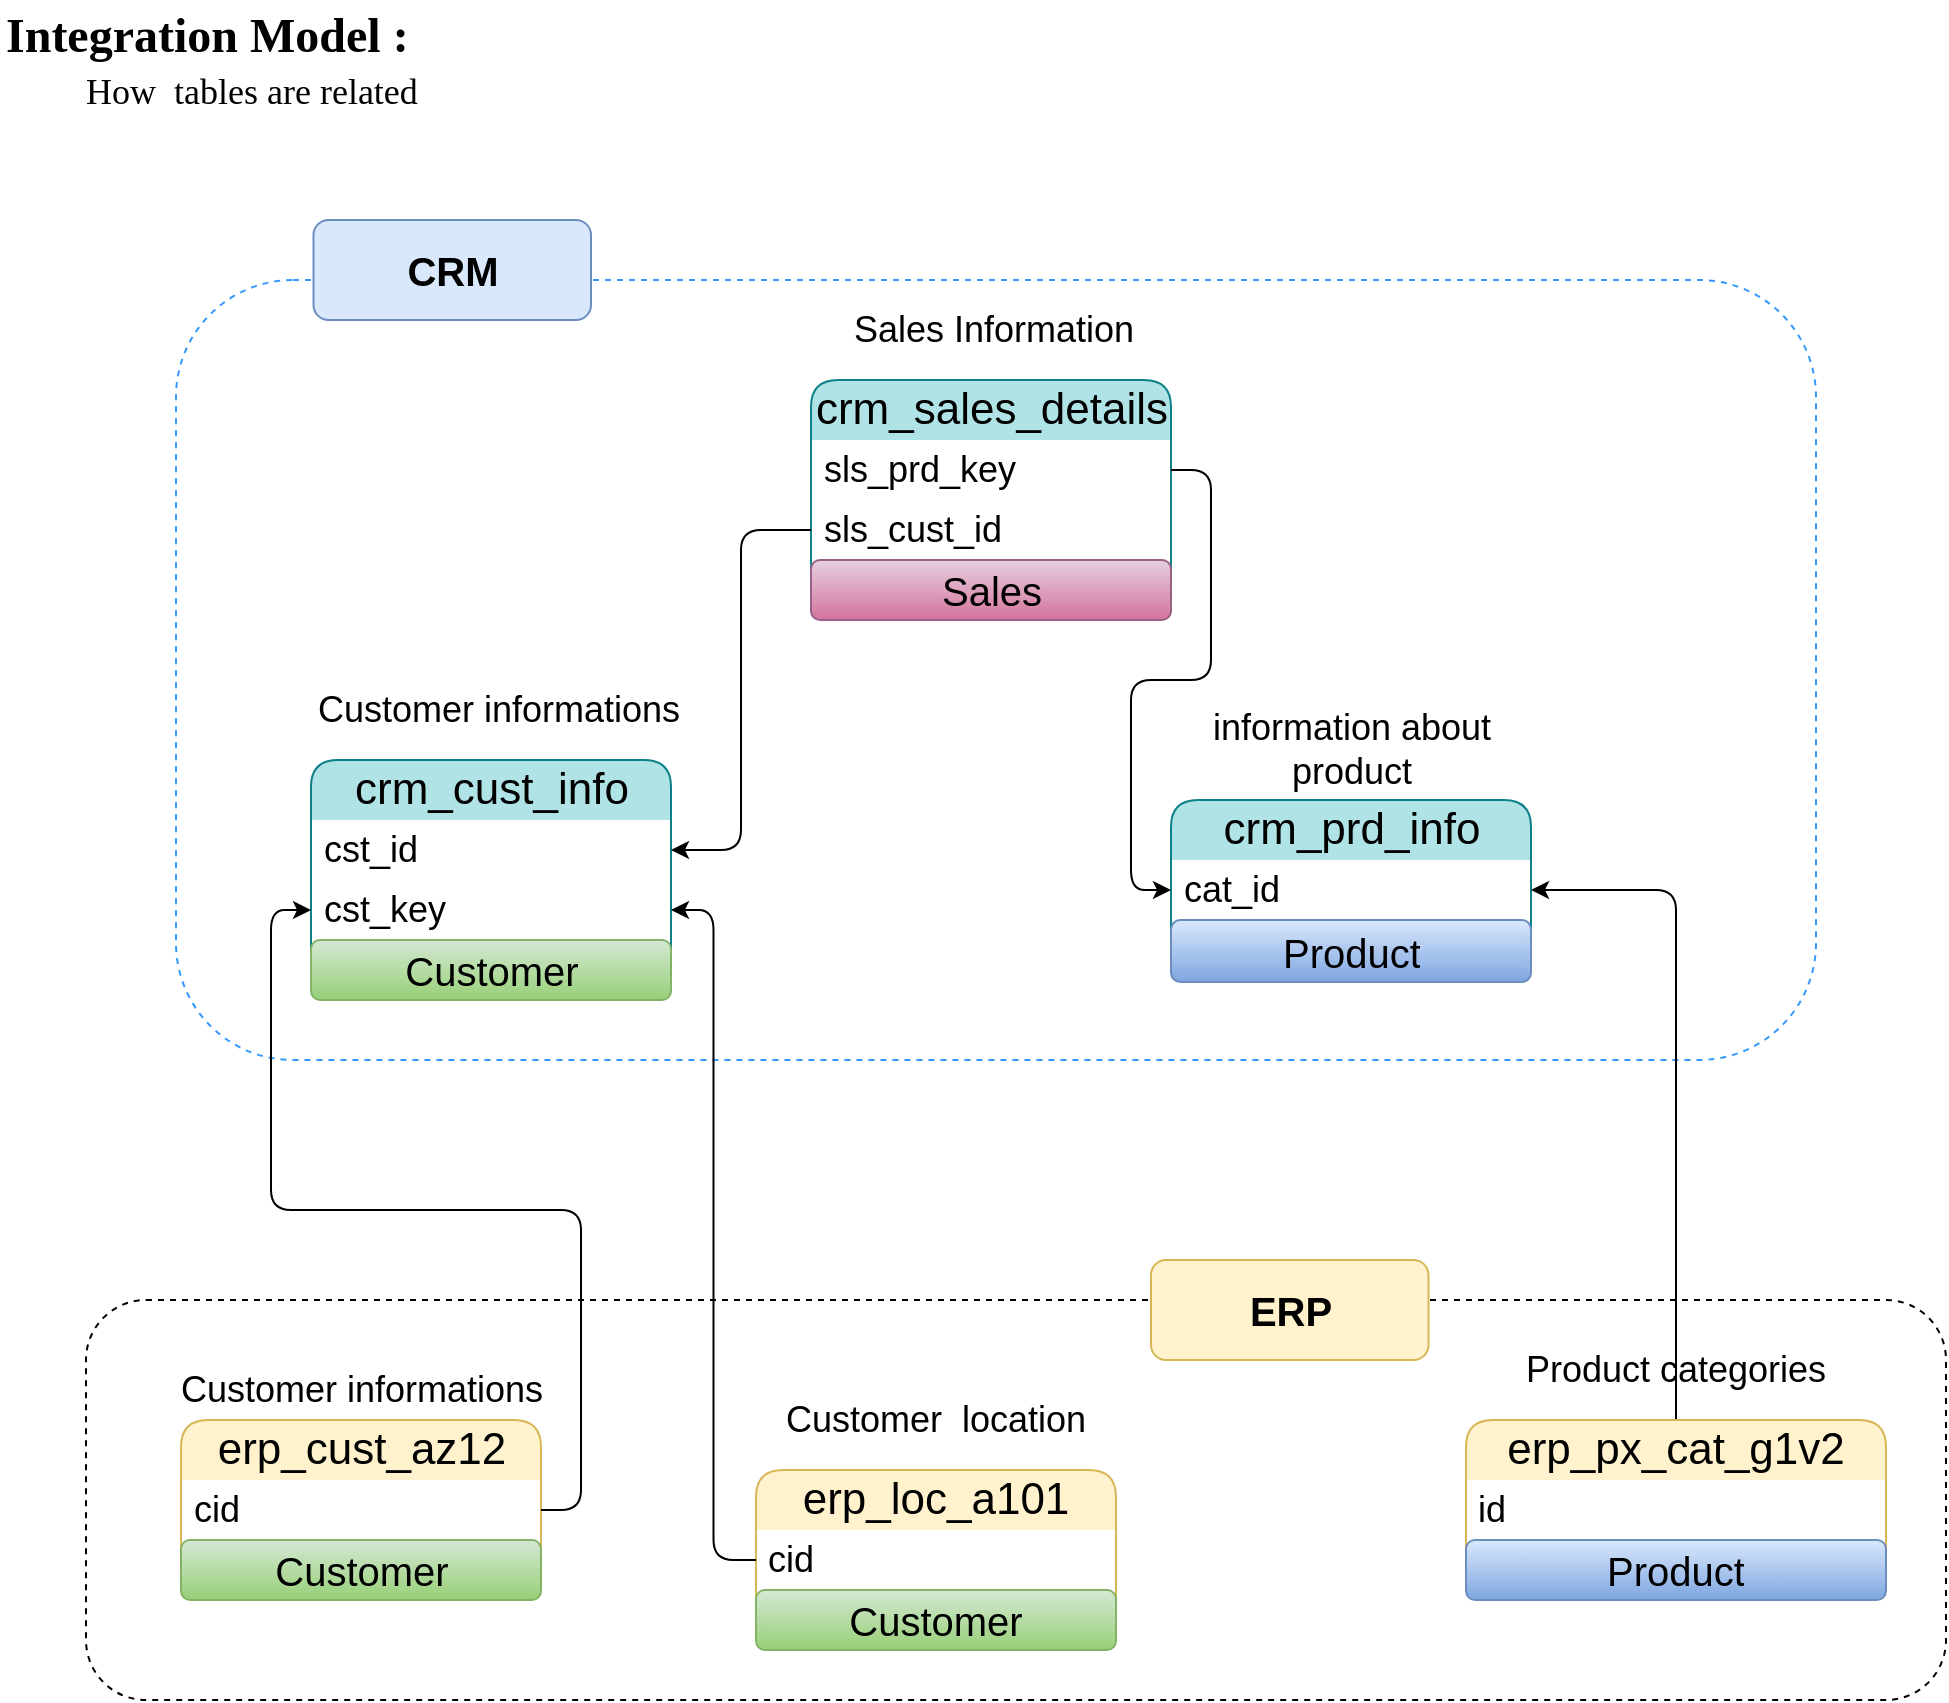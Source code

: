 <mxfile version="28.0.6">
  <diagram name="Page-1" id="CZb7sZh2YVaQq8lm5aDl">
    <mxGraphModel dx="1884" dy="946" grid="1" gridSize="10" guides="1" tooltips="1" connect="1" arrows="1" fold="1" page="0" pageScale="1" pageWidth="1169" pageHeight="1654" background="none" math="0" shadow="0" adaptiveColors="auto">
      <root>
        <mxCell id="0" />
        <mxCell id="1" parent="0" />
        <mxCell id="sjuQyyNppAannofEg8Kg-65" value="" style="rounded=1;whiteSpace=wrap;html=1;fillColor=none;dashed=1;strokeColor=#3399FF;" parent="1" vertex="1">
          <mxGeometry x="110" y="170" width="820" height="390" as="geometry" />
        </mxCell>
        <mxCell id="sjuQyyNppAannofEg8Kg-68" value="" style="rounded=1;whiteSpace=wrap;html=1;fillColor=none;dashed=1;strokeColor=light-dark(#000000,#DDDF63);fontColor=light-dark(#000000,#BBBBBB);" parent="1" vertex="1">
          <mxGeometry x="65" y="680" width="930" height="200" as="geometry" />
        </mxCell>
        <mxCell id="sjuQyyNppAannofEg8Kg-1" value="&lt;font style=&quot;font-size: 22px;&quot; color=&quot;#000000&quot;&gt;crm_cust_info&lt;/font&gt;" style="swimlane;fontStyle=0;childLayout=stackLayout;horizontal=1;startSize=30;horizontalStack=0;resizeParent=1;resizeParentMax=0;resizeLast=0;collapsible=1;marginBottom=0;whiteSpace=wrap;html=1;strokeColor=#0e8088;fillColor=#b0e3e6;gradientDirection=east;fillStyle=solid;rounded=1;swimlaneLine=0;" parent="1" vertex="1">
          <mxGeometry x="177.5" y="410" width="180" height="120" as="geometry" />
        </mxCell>
        <mxCell id="sjuQyyNppAannofEg8Kg-36" value="&lt;span style=&quot;font-size: 18px;&quot;&gt;cst_id&lt;/span&gt;" style="text;strokeColor=none;fillColor=none;align=left;verticalAlign=middle;spacingLeft=4;spacingRight=4;overflow=hidden;points=[[0,0.5],[1,0.5]];portConstraint=eastwest;rotatable=0;whiteSpace=wrap;html=1;rounded=1;" parent="sjuQyyNppAannofEg8Kg-1" vertex="1">
          <mxGeometry y="30" width="180" height="30" as="geometry" />
        </mxCell>
        <mxCell id="sjuQyyNppAannofEg8Kg-2" value="&lt;span style=&quot;font-size: 18px;&quot;&gt;cst_key&lt;/span&gt;" style="text;strokeColor=none;fillColor=none;align=left;verticalAlign=middle;spacingLeft=4;spacingRight=4;overflow=hidden;points=[[0,0.5],[1,0.5]];portConstraint=eastwest;rotatable=0;whiteSpace=wrap;html=1;rounded=1;" parent="sjuQyyNppAannofEg8Kg-1" vertex="1">
          <mxGeometry y="60" width="180" height="30" as="geometry" />
        </mxCell>
        <mxCell id="EPH_uGeJ69tWTW4rnwOy-6" value="&lt;span style=&quot;font-size: 20px;&quot;&gt;Customer&lt;/span&gt;" style="text;html=1;strokeColor=#82b366;fillColor=#d5e8d4;align=center;verticalAlign=middle;whiteSpace=wrap;overflow=hidden;rounded=1;gradientColor=#97d077;" vertex="1" parent="sjuQyyNppAannofEg8Kg-1">
          <mxGeometry y="90" width="180" height="30" as="geometry" />
        </mxCell>
        <mxCell id="sjuQyyNppAannofEg8Kg-7" value="&lt;font style=&quot;font-size: 18px;&quot;&gt;Customer informations&lt;/font&gt;" style="text;html=1;align=center;verticalAlign=middle;whiteSpace=wrap;rounded=1;" parent="1" vertex="1">
          <mxGeometry x="140" y="360" width="262.5" height="50" as="geometry" />
        </mxCell>
        <mxCell id="sjuQyyNppAannofEg8Kg-14" value="&lt;font style=&quot;font-size: 22px;&quot; color=&quot;#000000&quot;&gt;crm_prd_info&lt;/font&gt;" style="swimlane;fontStyle=0;childLayout=stackLayout;horizontal=1;startSize=30;horizontalStack=0;resizeParent=1;resizeParentMax=0;resizeLast=0;collapsible=1;marginBottom=0;whiteSpace=wrap;html=1;strokeColor=#0e8088;fillColor=#b0e3e6;gradientDirection=east;fillStyle=solid;rounded=1;swimlaneLine=0;" parent="1" vertex="1">
          <mxGeometry x="607.5" y="430" width="180" height="91" as="geometry" />
        </mxCell>
        <mxCell id="sjuQyyNppAannofEg8Kg-17" value="&lt;span style=&quot;font-size: 18px;&quot;&gt;cat_id&lt;span style=&quot;white-space: pre;&quot;&gt;&#x9;&lt;/span&gt;&lt;/span&gt;" style="text;strokeColor=none;fillColor=none;align=left;verticalAlign=middle;spacingLeft=4;spacingRight=4;overflow=hidden;points=[[0,0.5],[1,0.5]];portConstraint=eastwest;rotatable=0;whiteSpace=wrap;html=1;rounded=1;" parent="sjuQyyNppAannofEg8Kg-14" vertex="1">
          <mxGeometry y="30" width="180" height="30" as="geometry" />
        </mxCell>
        <mxCell id="EPH_uGeJ69tWTW4rnwOy-2" value="&lt;span style=&quot;font-size: 20px;&quot;&gt;Product&lt;/span&gt;" style="text;html=1;strokeColor=#6c8ebf;fillColor=#dae8fc;align=center;verticalAlign=middle;whiteSpace=wrap;overflow=hidden;rounded=1;gradientColor=#7ea6e0;" vertex="1" parent="sjuQyyNppAannofEg8Kg-14">
          <mxGeometry y="60" width="180" height="31" as="geometry" />
        </mxCell>
        <mxCell id="sjuQyyNppAannofEg8Kg-16" value="&lt;font style=&quot;font-size: 18px;&quot;&gt;information about product&lt;/font&gt;" style="text;html=1;align=center;verticalAlign=middle;whiteSpace=wrap;rounded=1;" parent="1" vertex="1">
          <mxGeometry x="597.5" y="380" width="200" height="50" as="geometry" />
        </mxCell>
        <mxCell id="sjuQyyNppAannofEg8Kg-25" value="&lt;font style=&quot;font-size: 22px;&quot; color=&quot;#000000&quot;&gt;crm_sales_details&lt;/font&gt;" style="swimlane;fontStyle=0;childLayout=stackLayout;horizontal=1;startSize=30;horizontalStack=0;resizeParent=1;resizeParentMax=0;resizeLast=0;collapsible=1;marginBottom=0;whiteSpace=wrap;html=1;strokeColor=#0e8088;fillColor=#b0e3e6;gradientDirection=east;fillStyle=solid;rounded=1;swimlaneLine=0;" parent="1" vertex="1">
          <mxGeometry x="427.5" y="220" width="180" height="120" as="geometry" />
        </mxCell>
        <mxCell id="sjuQyyNppAannofEg8Kg-26" value="&lt;span style=&quot;font-size: 18px;&quot;&gt;sls_prd_key&lt;/span&gt;" style="text;strokeColor=none;fillColor=none;align=left;verticalAlign=middle;spacingLeft=4;spacingRight=4;overflow=hidden;points=[[0,0.5],[1,0.5]];portConstraint=eastwest;rotatable=0;whiteSpace=wrap;html=1;rounded=1;" parent="sjuQyyNppAannofEg8Kg-25" vertex="1">
          <mxGeometry y="30" width="180" height="30" as="geometry" />
        </mxCell>
        <mxCell id="sjuQyyNppAannofEg8Kg-27" value="&lt;span style=&quot;font-size: 18px;&quot;&gt;sls_cust_id&lt;/span&gt;" style="text;strokeColor=none;fillColor=none;align=left;verticalAlign=middle;spacingLeft=4;spacingRight=4;overflow=hidden;points=[[0,0.5],[1,0.5]];portConstraint=eastwest;rotatable=0;whiteSpace=wrap;html=1;rounded=1;" parent="sjuQyyNppAannofEg8Kg-25" vertex="1">
          <mxGeometry y="60" width="180" height="30" as="geometry" />
        </mxCell>
        <mxCell id="EPH_uGeJ69tWTW4rnwOy-7" value="&lt;span style=&quot;font-size: 20px;&quot;&gt;Sales&lt;/span&gt;" style="text;html=1;strokeColor=#996185;fillColor=#e6d0de;align=center;verticalAlign=middle;whiteSpace=wrap;overflow=hidden;rounded=1;gradientColor=#d5739d;" vertex="1" parent="sjuQyyNppAannofEg8Kg-25">
          <mxGeometry y="90" width="180" height="30" as="geometry" />
        </mxCell>
        <mxCell id="sjuQyyNppAannofEg8Kg-28" value="&lt;span style=&quot;font-size: 18px;&quot;&gt;Sales Information&amp;nbsp;&lt;/span&gt;" style="text;html=1;align=center;verticalAlign=middle;whiteSpace=wrap;rounded=1;" parent="1" vertex="1">
          <mxGeometry x="390" y="170" width="262.5" height="50" as="geometry" />
        </mxCell>
        <mxCell id="sjuQyyNppAannofEg8Kg-32" value="&lt;font style=&quot;font-size: 22px;&quot;&gt;erp_cust_az12&lt;/font&gt;" style="swimlane;fontStyle=0;childLayout=stackLayout;horizontal=1;startSize=30;horizontalStack=0;resizeParent=1;resizeParentMax=0;resizeLast=0;collapsible=1;marginBottom=0;whiteSpace=wrap;html=1;strokeColor=#d6b656;fillColor=#fff2cc;gradientDirection=east;fillStyle=solid;rounded=1;swimlaneLine=0;fontColor=light-dark(#000000,#BBBBBB);" parent="1" vertex="1">
          <mxGeometry x="112.5" y="740" width="180" height="90" as="geometry" />
        </mxCell>
        <mxCell id="sjuQyyNppAannofEg8Kg-33" value="&lt;span style=&quot;font-size: 18px;&quot;&gt;cid&lt;/span&gt;" style="text;strokeColor=none;fillColor=none;align=left;verticalAlign=middle;spacingLeft=4;spacingRight=4;overflow=hidden;points=[[0,0.5],[1,0.5]];portConstraint=eastwest;rotatable=0;whiteSpace=wrap;html=1;rounded=1;fontColor=light-dark(#000000,#BBBBBB);" parent="sjuQyyNppAannofEg8Kg-32" vertex="1">
          <mxGeometry y="30" width="180" height="30" as="geometry" />
        </mxCell>
        <mxCell id="EPH_uGeJ69tWTW4rnwOy-5" value="&lt;span style=&quot;font-size: 20px;&quot;&gt;Customer&lt;/span&gt;" style="text;html=1;strokeColor=#82b366;fillColor=#d5e8d4;align=center;verticalAlign=middle;whiteSpace=wrap;overflow=hidden;rounded=1;gradientColor=#97d077;" vertex="1" parent="sjuQyyNppAannofEg8Kg-32">
          <mxGeometry y="60" width="180" height="30" as="geometry" />
        </mxCell>
        <mxCell id="sjuQyyNppAannofEg8Kg-34" value="&lt;font style=&quot;font-size: 18px;&quot;&gt;Customer informations&lt;/font&gt;" style="text;html=1;align=center;verticalAlign=middle;whiteSpace=wrap;rounded=1;fontColor=light-dark(#000000,#BBBBBB);" parent="1" vertex="1">
          <mxGeometry x="102.5" y="700" width="200" height="50" as="geometry" />
        </mxCell>
        <mxCell id="sjuQyyNppAannofEg8Kg-48" value="&lt;font style=&quot;font-size: 22px;&quot;&gt;erp_loc_a101&lt;/font&gt;" style="swimlane;fontStyle=0;childLayout=stackLayout;horizontal=1;startSize=30;horizontalStack=0;resizeParent=1;resizeParentMax=0;resizeLast=0;collapsible=1;marginBottom=0;whiteSpace=wrap;html=1;strokeColor=#d6b656;fillColor=#fff2cc;gradientDirection=east;fillStyle=solid;rounded=1;swimlaneLine=0;fontColor=light-dark(#000000,#BBBBBB);" parent="1" vertex="1">
          <mxGeometry x="400" y="765" width="180" height="90" as="geometry" />
        </mxCell>
        <mxCell id="sjuQyyNppAannofEg8Kg-49" value="&lt;span style=&quot;font-size: 18px;&quot;&gt;cid&lt;/span&gt;" style="text;strokeColor=none;fillColor=none;align=left;verticalAlign=middle;spacingLeft=4;spacingRight=4;overflow=hidden;points=[[0,0.5],[1,0.5]];portConstraint=eastwest;rotatable=0;whiteSpace=wrap;html=1;rounded=1;fontColor=light-dark(#000000,#BBBBBB);" parent="sjuQyyNppAannofEg8Kg-48" vertex="1">
          <mxGeometry y="30" width="180" height="30" as="geometry" />
        </mxCell>
        <mxCell id="EPH_uGeJ69tWTW4rnwOy-4" value="&lt;span style=&quot;font-size: 20px;&quot;&gt;Customer&lt;/span&gt;" style="text;html=1;strokeColor=#82b366;fillColor=#d5e8d4;align=center;verticalAlign=middle;whiteSpace=wrap;overflow=hidden;rounded=1;gradientColor=#97d077;" vertex="1" parent="sjuQyyNppAannofEg8Kg-48">
          <mxGeometry y="60" width="180" height="30" as="geometry" />
        </mxCell>
        <mxCell id="sjuQyyNppAannofEg8Kg-50" value="&lt;span style=&quot;font-size: 18px;&quot;&gt;Customer&amp;nbsp; location&lt;/span&gt;" style="text;html=1;align=center;verticalAlign=middle;whiteSpace=wrap;rounded=1;fontColor=light-dark(#000000,#BBBBBB);" parent="1" vertex="1">
          <mxGeometry x="390" y="715" width="200" height="50" as="geometry" />
        </mxCell>
        <mxCell id="sjuQyyNppAannofEg8Kg-57" style="edgeStyle=orthogonalEdgeStyle;rounded=1;orthogonalLoop=1;jettySize=auto;html=1;entryX=1;entryY=0.5;entryDx=0;entryDy=0;" parent="1" source="sjuQyyNppAannofEg8Kg-52" target="sjuQyyNppAannofEg8Kg-17" edge="1">
          <mxGeometry relative="1" as="geometry" />
        </mxCell>
        <mxCell id="sjuQyyNppAannofEg8Kg-52" value="&lt;font style=&quot;font-size: 22px;&quot;&gt;erp_px_cat_g1v2&lt;/font&gt;" style="swimlane;fontStyle=0;childLayout=stackLayout;horizontal=1;startSize=30;horizontalStack=0;resizeParent=1;resizeParentMax=0;resizeLast=0;collapsible=1;marginBottom=0;whiteSpace=wrap;html=1;strokeColor=#d6b656;fillColor=#fff2cc;gradientDirection=east;fillStyle=solid;rounded=1;swimlaneLine=0;fontColor=light-dark(#000000,#BBBBBB);" parent="1" vertex="1">
          <mxGeometry x="755" y="740" width="210" height="90" as="geometry" />
        </mxCell>
        <mxCell id="sjuQyyNppAannofEg8Kg-53" value="&lt;span style=&quot;font-size: 18px;&quot;&gt;id&lt;/span&gt;" style="text;strokeColor=none;fillColor=none;align=left;verticalAlign=middle;spacingLeft=4;spacingRight=4;overflow=hidden;points=[[0,0.5],[1,0.5]];portConstraint=eastwest;rotatable=0;whiteSpace=wrap;html=1;rounded=1;fontColor=light-dark(#000000,#BBBBBB);" parent="sjuQyyNppAannofEg8Kg-52" vertex="1">
          <mxGeometry y="30" width="210" height="30" as="geometry" />
        </mxCell>
        <mxCell id="EPH_uGeJ69tWTW4rnwOy-1" value="&lt;span style=&quot;font-size: 20px;&quot;&gt;Product&lt;/span&gt;" style="text;html=1;strokeColor=#6c8ebf;fillColor=#dae8fc;align=center;verticalAlign=middle;whiteSpace=wrap;overflow=hidden;rounded=1;gradientColor=#7ea6e0;fontColor=light-dark(#000000,#BBBBBB);" vertex="1" parent="sjuQyyNppAannofEg8Kg-52">
          <mxGeometry y="60" width="210" height="30" as="geometry" />
        </mxCell>
        <mxCell id="sjuQyyNppAannofEg8Kg-54" value="&lt;span style=&quot;font-size: 18px;&quot;&gt;Product categories&lt;/span&gt;" style="text;html=1;align=center;verticalAlign=middle;whiteSpace=wrap;rounded=1;fontColor=light-dark(#000000,#BBBBBB);" parent="1" vertex="1">
          <mxGeometry x="755" y="690" width="210" height="50" as="geometry" />
        </mxCell>
        <mxCell id="sjuQyyNppAannofEg8Kg-59" style="edgeStyle=orthogonalEdgeStyle;rounded=1;orthogonalLoop=1;jettySize=auto;html=1;entryX=1;entryY=0.5;entryDx=0;entryDy=0;" parent="1" source="sjuQyyNppAannofEg8Kg-49" target="sjuQyyNppAannofEg8Kg-2" edge="1">
          <mxGeometry relative="1" as="geometry" />
        </mxCell>
        <mxCell id="sjuQyyNppAannofEg8Kg-60" style="edgeStyle=orthogonalEdgeStyle;rounded=1;orthogonalLoop=1;jettySize=auto;html=1;entryX=0;entryY=0.5;entryDx=0;entryDy=0;" parent="1" source="sjuQyyNppAannofEg8Kg-33" target="sjuQyyNppAannofEg8Kg-2" edge="1">
          <mxGeometry relative="1" as="geometry">
            <mxPoint x="60" y="480" as="targetPoint" />
          </mxGeometry>
        </mxCell>
        <mxCell id="sjuQyyNppAannofEg8Kg-61" style="edgeStyle=orthogonalEdgeStyle;rounded=1;orthogonalLoop=1;jettySize=auto;html=1;entryX=0;entryY=0.5;entryDx=0;entryDy=0;" parent="1" source="sjuQyyNppAannofEg8Kg-26" target="sjuQyyNppAannofEg8Kg-17" edge="1">
          <mxGeometry relative="1" as="geometry" />
        </mxCell>
        <mxCell id="sjuQyyNppAannofEg8Kg-63" style="edgeStyle=orthogonalEdgeStyle;rounded=1;orthogonalLoop=1;jettySize=auto;html=1;entryX=1;entryY=0.5;entryDx=0;entryDy=0;" parent="1" source="sjuQyyNppAannofEg8Kg-27" target="sjuQyyNppAannofEg8Kg-36" edge="1">
          <mxGeometry relative="1" as="geometry" />
        </mxCell>
        <mxCell id="sjuQyyNppAannofEg8Kg-64" value="&lt;b&gt;&lt;font style=&quot;font-size: 24px;&quot; face=&quot;Times New Roman&quot;&gt;Integration Model :&lt;/font&gt;&lt;/b&gt;&lt;div&gt;&lt;font style=&quot;&quot; face=&quot;Times New Roman&quot;&gt;&lt;span style=&quot;font-size: 20px; white-space: pre;&quot;&gt;&#x9;&lt;/span&gt;&lt;font style=&quot;font-size: 18px;&quot;&gt;How&amp;nbsp; tables are related&lt;/font&gt;&lt;/font&gt;&lt;/div&gt;" style="text;html=1;align=left;verticalAlign=middle;whiteSpace=wrap;rounded=1;" parent="1" vertex="1">
          <mxGeometry x="22.5" y="30" width="305" height="60" as="geometry" />
        </mxCell>
        <mxCell id="sjuQyyNppAannofEg8Kg-66" value="&lt;font style=&quot;color: rgb(0, 0, 0); font-size: 20px;&quot;&gt;&lt;b&gt;CRM&lt;/b&gt;&lt;/font&gt;" style="rounded=1;whiteSpace=wrap;html=1;fillColor=#dae8fc;strokeColor=#6c8ebf;" parent="1" vertex="1">
          <mxGeometry x="178.75" y="140" width="138.75" height="50" as="geometry" />
        </mxCell>
        <mxCell id="sjuQyyNppAannofEg8Kg-70" value="&lt;font style=&quot;color: rgb(0, 0, 0); font-size: 20px;&quot;&gt;&lt;b&gt;ERP&lt;/b&gt;&lt;/font&gt;" style="rounded=1;whiteSpace=wrap;html=1;fillColor=#fff2cc;strokeColor=#d6b656;" parent="1" vertex="1">
          <mxGeometry x="597.5" y="660" width="138.75" height="50" as="geometry" />
        </mxCell>
      </root>
    </mxGraphModel>
  </diagram>
</mxfile>
